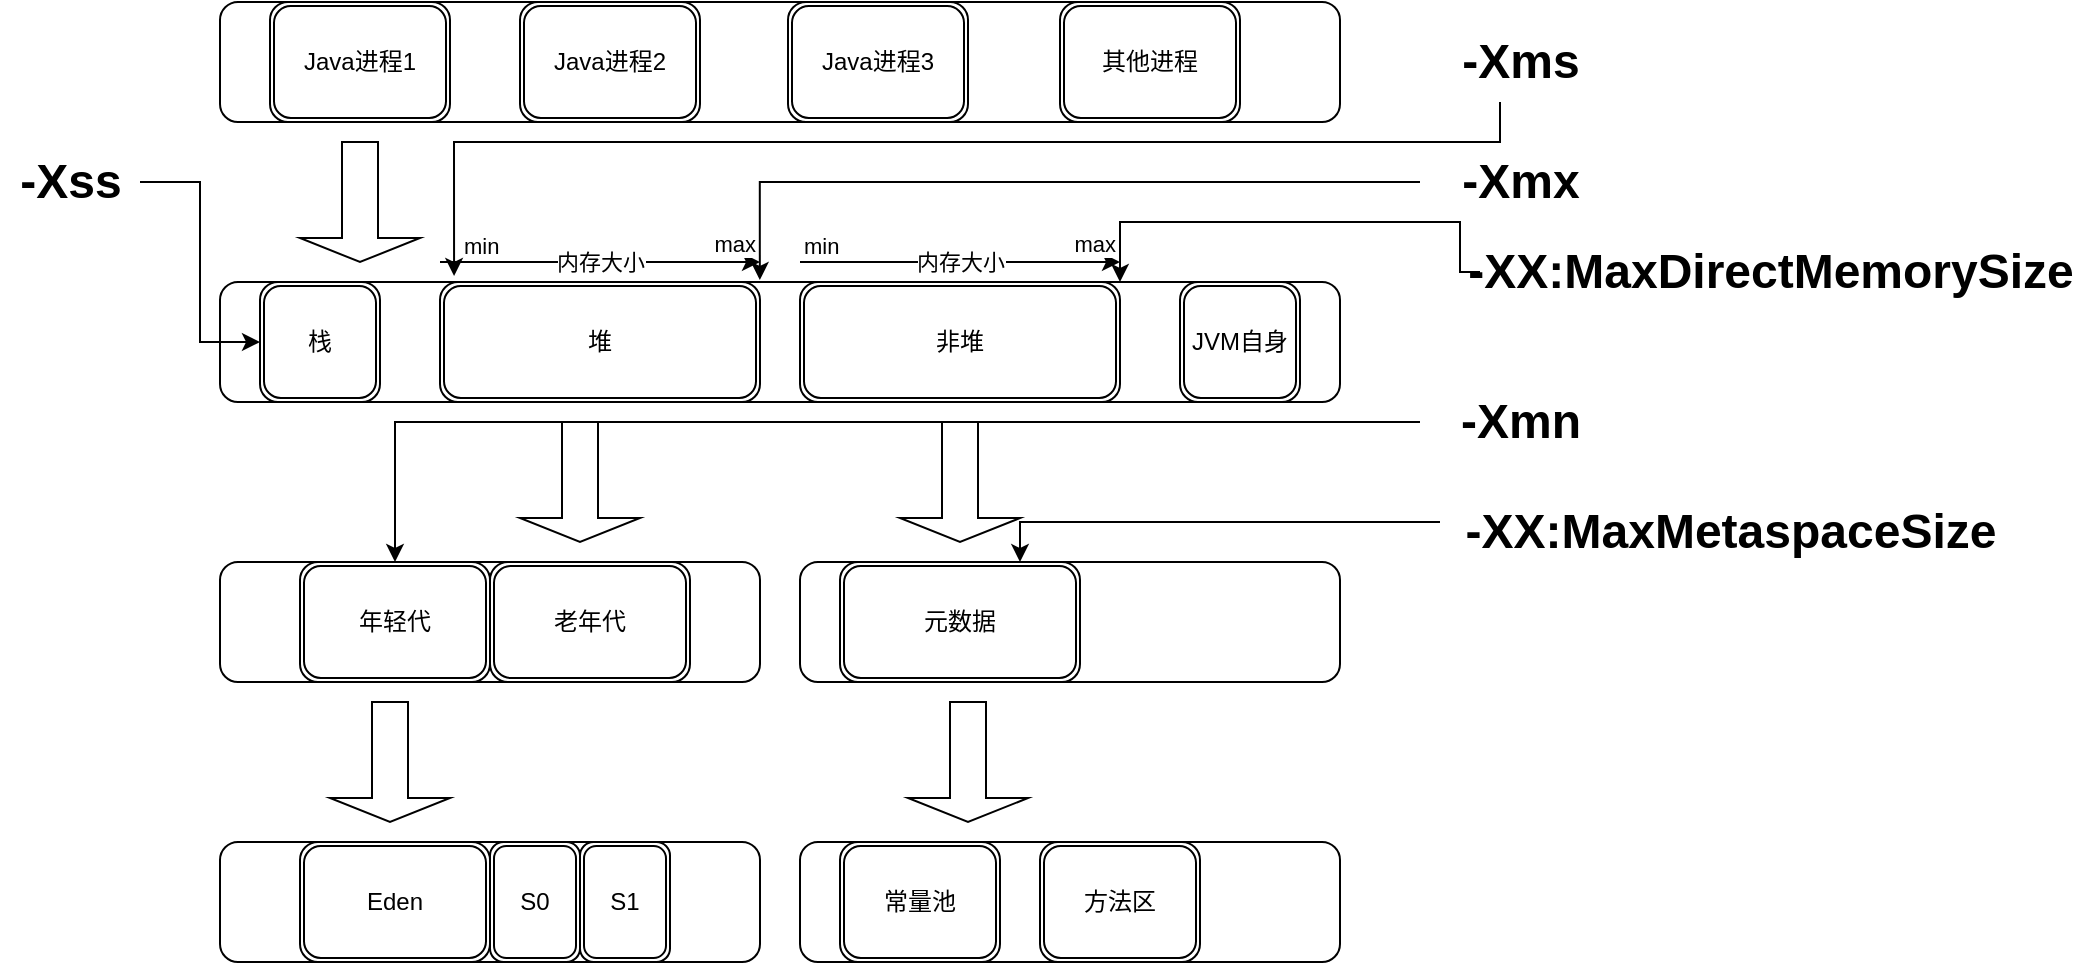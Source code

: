<mxfile version="13.8.5" type="github">
  <diagram id="prtHgNgQTEPvFCAcTncT" name="Page-1">
    <mxGraphModel dx="2013" dy="670" grid="1" gridSize="10" guides="1" tooltips="1" connect="1" arrows="1" fold="1" page="1" pageScale="1" pageWidth="827" pageHeight="1169" math="0" shadow="0">
      <root>
        <mxCell id="0" />
        <mxCell id="1" parent="0" />
        <mxCell id="ZL4VuRLNrD3prT4f6ZqY-1" value="" style="rounded=1;whiteSpace=wrap;html=1;" vertex="1" parent="1">
          <mxGeometry x="40" y="120" width="560" height="60" as="geometry" />
        </mxCell>
        <mxCell id="ZL4VuRLNrD3prT4f6ZqY-3" value="Java进程1" style="shape=ext;double=1;rounded=1;whiteSpace=wrap;html=1;" vertex="1" parent="1">
          <mxGeometry x="65" y="120" width="90" height="60" as="geometry" />
        </mxCell>
        <mxCell id="ZL4VuRLNrD3prT4f6ZqY-4" value="&lt;span&gt;Java进程2&lt;/span&gt;" style="shape=ext;double=1;rounded=1;whiteSpace=wrap;html=1;" vertex="1" parent="1">
          <mxGeometry x="190" y="120" width="90" height="60" as="geometry" />
        </mxCell>
        <mxCell id="ZL4VuRLNrD3prT4f6ZqY-5" value="&lt;span&gt;Java进程3&lt;/span&gt;" style="shape=ext;double=1;rounded=1;whiteSpace=wrap;html=1;" vertex="1" parent="1">
          <mxGeometry x="324" y="120" width="90" height="60" as="geometry" />
        </mxCell>
        <mxCell id="ZL4VuRLNrD3prT4f6ZqY-6" value="" style="rounded=1;whiteSpace=wrap;html=1;" vertex="1" parent="1">
          <mxGeometry x="40" y="260" width="560" height="60" as="geometry" />
        </mxCell>
        <mxCell id="ZL4VuRLNrD3prT4f6ZqY-7" value="栈" style="shape=ext;double=1;rounded=1;whiteSpace=wrap;html=1;" vertex="1" parent="1">
          <mxGeometry x="60" y="260" width="60" height="60" as="geometry" />
        </mxCell>
        <mxCell id="ZL4VuRLNrD3prT4f6ZqY-8" value="堆" style="shape=ext;double=1;rounded=1;whiteSpace=wrap;html=1;align=center;" vertex="1" parent="1">
          <mxGeometry x="150" y="260" width="160" height="60" as="geometry" />
        </mxCell>
        <mxCell id="ZL4VuRLNrD3prT4f6ZqY-9" value="非堆" style="shape=ext;double=1;rounded=1;whiteSpace=wrap;html=1;" vertex="1" parent="1">
          <mxGeometry x="330" y="260" width="160" height="60" as="geometry" />
        </mxCell>
        <mxCell id="ZL4VuRLNrD3prT4f6ZqY-10" value="JVM自身" style="shape=ext;double=1;rounded=1;whiteSpace=wrap;html=1;" vertex="1" parent="1">
          <mxGeometry x="520" y="260" width="60" height="60" as="geometry" />
        </mxCell>
        <mxCell id="ZL4VuRLNrD3prT4f6ZqY-12" value="Label" style="endArrow=classic;html=1;" edge="1" parent="1">
          <mxGeometry relative="1" as="geometry">
            <mxPoint x="150" y="250" as="sourcePoint" />
            <mxPoint x="310" y="250" as="targetPoint" />
            <Array as="points">
              <mxPoint x="230" y="250" />
            </Array>
          </mxGeometry>
        </mxCell>
        <mxCell id="ZL4VuRLNrD3prT4f6ZqY-13" value="内存大小" style="edgeLabel;resizable=0;html=1;align=center;verticalAlign=middle;" connectable="0" vertex="1" parent="ZL4VuRLNrD3prT4f6ZqY-12">
          <mxGeometry relative="1" as="geometry" />
        </mxCell>
        <mxCell id="ZL4VuRLNrD3prT4f6ZqY-14" value="min" style="edgeLabel;resizable=0;html=1;align=left;verticalAlign=bottom;" connectable="0" vertex="1" parent="ZL4VuRLNrD3prT4f6ZqY-12">
          <mxGeometry x="-1" relative="1" as="geometry">
            <mxPoint x="10" as="offset" />
          </mxGeometry>
        </mxCell>
        <mxCell id="ZL4VuRLNrD3prT4f6ZqY-15" value="max" style="edgeLabel;resizable=0;html=1;align=right;verticalAlign=bottom;" connectable="0" vertex="1" parent="ZL4VuRLNrD3prT4f6ZqY-12">
          <mxGeometry x="1" relative="1" as="geometry">
            <mxPoint x="-2" y="-1" as="offset" />
          </mxGeometry>
        </mxCell>
        <mxCell id="ZL4VuRLNrD3prT4f6ZqY-16" value="" style="shape=singleArrow;direction=south;whiteSpace=wrap;html=1;" vertex="1" parent="1">
          <mxGeometry x="80" y="190" width="60" height="60" as="geometry" />
        </mxCell>
        <mxCell id="ZL4VuRLNrD3prT4f6ZqY-17" value="其他进程" style="shape=ext;double=1;rounded=1;whiteSpace=wrap;html=1;" vertex="1" parent="1">
          <mxGeometry x="460" y="120" width="90" height="60" as="geometry" />
        </mxCell>
        <mxCell id="ZL4VuRLNrD3prT4f6ZqY-19" value="" style="rounded=1;whiteSpace=wrap;html=1;" vertex="1" parent="1">
          <mxGeometry x="40" y="400" width="270" height="60" as="geometry" />
        </mxCell>
        <mxCell id="ZL4VuRLNrD3prT4f6ZqY-21" value="年轻代" style="shape=ext;double=1;rounded=1;whiteSpace=wrap;html=1;align=center;" vertex="1" parent="1">
          <mxGeometry x="80" y="400" width="95" height="60" as="geometry" />
        </mxCell>
        <mxCell id="ZL4VuRLNrD3prT4f6ZqY-22" value="老年代" style="shape=ext;double=1;rounded=1;whiteSpace=wrap;html=1;" vertex="1" parent="1">
          <mxGeometry x="175" y="400" width="100" height="60" as="geometry" />
        </mxCell>
        <mxCell id="ZL4VuRLNrD3prT4f6ZqY-25" value="" style="rounded=1;whiteSpace=wrap;html=1;" vertex="1" parent="1">
          <mxGeometry x="330" y="400" width="270" height="60" as="geometry" />
        </mxCell>
        <mxCell id="ZL4VuRLNrD3prT4f6ZqY-26" value="元数据" style="shape=ext;double=1;rounded=1;whiteSpace=wrap;html=1;" vertex="1" parent="1">
          <mxGeometry x="350" y="400" width="120" height="60" as="geometry" />
        </mxCell>
        <mxCell id="ZL4VuRLNrD3prT4f6ZqY-29" value="" style="shape=singleArrow;direction=south;whiteSpace=wrap;html=1;" vertex="1" parent="1">
          <mxGeometry x="190" y="330" width="60" height="60" as="geometry" />
        </mxCell>
        <mxCell id="ZL4VuRLNrD3prT4f6ZqY-30" value="" style="shape=singleArrow;direction=south;whiteSpace=wrap;html=1;" vertex="1" parent="1">
          <mxGeometry x="380" y="330" width="60" height="60" as="geometry" />
        </mxCell>
        <mxCell id="ZL4VuRLNrD3prT4f6ZqY-31" value="" style="rounded=1;whiteSpace=wrap;html=1;" vertex="1" parent="1">
          <mxGeometry x="40" y="540" width="270" height="60" as="geometry" />
        </mxCell>
        <mxCell id="ZL4VuRLNrD3prT4f6ZqY-32" value="Eden" style="shape=ext;double=1;rounded=1;whiteSpace=wrap;html=1;align=center;" vertex="1" parent="1">
          <mxGeometry x="80" y="540" width="95" height="60" as="geometry" />
        </mxCell>
        <mxCell id="ZL4VuRLNrD3prT4f6ZqY-33" value="S0" style="shape=ext;double=1;rounded=1;whiteSpace=wrap;html=1;" vertex="1" parent="1">
          <mxGeometry x="175" y="540" width="45" height="60" as="geometry" />
        </mxCell>
        <mxCell id="ZL4VuRLNrD3prT4f6ZqY-34" value="S1" style="shape=ext;double=1;rounded=1;whiteSpace=wrap;html=1;" vertex="1" parent="1">
          <mxGeometry x="220" y="540" width="45" height="60" as="geometry" />
        </mxCell>
        <mxCell id="ZL4VuRLNrD3prT4f6ZqY-35" value="" style="shape=singleArrow;direction=south;whiteSpace=wrap;html=1;" vertex="1" parent="1">
          <mxGeometry x="95" y="470" width="60" height="60" as="geometry" />
        </mxCell>
        <mxCell id="ZL4VuRLNrD3prT4f6ZqY-36" value="" style="rounded=1;whiteSpace=wrap;html=1;" vertex="1" parent="1">
          <mxGeometry x="330" y="540" width="270" height="60" as="geometry" />
        </mxCell>
        <mxCell id="ZL4VuRLNrD3prT4f6ZqY-39" value="方法区" style="shape=ext;double=1;rounded=1;whiteSpace=wrap;html=1;" vertex="1" parent="1">
          <mxGeometry x="450" y="540" width="80" height="60" as="geometry" />
        </mxCell>
        <mxCell id="ZL4VuRLNrD3prT4f6ZqY-41" value="常量池" style="shape=ext;double=1;rounded=1;whiteSpace=wrap;html=1;" vertex="1" parent="1">
          <mxGeometry x="350" y="540" width="80" height="60" as="geometry" />
        </mxCell>
        <mxCell id="ZL4VuRLNrD3prT4f6ZqY-43" value="" style="shape=singleArrow;direction=south;whiteSpace=wrap;html=1;" vertex="1" parent="1">
          <mxGeometry x="384" y="470" width="60" height="60" as="geometry" />
        </mxCell>
        <mxCell id="ZL4VuRLNrD3prT4f6ZqY-62" style="edgeStyle=orthogonalEdgeStyle;rounded=0;orthogonalLoop=1;jettySize=auto;html=1;entryX=0.044;entryY=-0.05;entryDx=0;entryDy=0;entryPerimeter=0;" edge="1" parent="1" source="ZL4VuRLNrD3prT4f6ZqY-60" target="ZL4VuRLNrD3prT4f6ZqY-8">
          <mxGeometry relative="1" as="geometry">
            <Array as="points">
              <mxPoint x="680" y="190" />
              <mxPoint x="157" y="190" />
            </Array>
          </mxGeometry>
        </mxCell>
        <mxCell id="ZL4VuRLNrD3prT4f6ZqY-60" value="-Xms" style="text;strokeColor=none;fillColor=none;html=1;fontSize=24;fontStyle=1;verticalAlign=middle;align=center;" vertex="1" parent="1">
          <mxGeometry x="640" y="130" width="100" height="40" as="geometry" />
        </mxCell>
        <mxCell id="ZL4VuRLNrD3prT4f6ZqY-63" style="edgeStyle=orthogonalEdgeStyle;rounded=0;orthogonalLoop=1;jettySize=auto;html=1;entryX=0.482;entryY=-0.017;entryDx=0;entryDy=0;entryPerimeter=0;" edge="1" parent="1" source="ZL4VuRLNrD3prT4f6ZqY-61" target="ZL4VuRLNrD3prT4f6ZqY-6">
          <mxGeometry relative="1" as="geometry" />
        </mxCell>
        <mxCell id="ZL4VuRLNrD3prT4f6ZqY-61" value="-Xmx" style="text;strokeColor=none;fillColor=none;html=1;fontSize=24;fontStyle=1;verticalAlign=middle;align=center;" vertex="1" parent="1">
          <mxGeometry x="640" y="190" width="100" height="40" as="geometry" />
        </mxCell>
        <mxCell id="ZL4VuRLNrD3prT4f6ZqY-65" style="edgeStyle=orthogonalEdgeStyle;rounded=0;orthogonalLoop=1;jettySize=auto;html=1;entryX=0.5;entryY=0;entryDx=0;entryDy=0;" edge="1" parent="1" source="ZL4VuRLNrD3prT4f6ZqY-64" target="ZL4VuRLNrD3prT4f6ZqY-21">
          <mxGeometry relative="1" as="geometry">
            <mxPoint x="140" y="380" as="targetPoint" />
          </mxGeometry>
        </mxCell>
        <mxCell id="ZL4VuRLNrD3prT4f6ZqY-64" value="-Xmn" style="text;strokeColor=none;fillColor=none;html=1;fontSize=24;fontStyle=1;verticalAlign=middle;align=center;" vertex="1" parent="1">
          <mxGeometry x="640" y="310" width="100" height="40" as="geometry" />
        </mxCell>
        <mxCell id="ZL4VuRLNrD3prT4f6ZqY-67" value="" style="edgeStyle=orthogonalEdgeStyle;rounded=0;orthogonalLoop=1;jettySize=auto;html=1;entryX=0.75;entryY=0;entryDx=0;entryDy=0;" edge="1" parent="1" source="ZL4VuRLNrD3prT4f6ZqY-66" target="ZL4VuRLNrD3prT4f6ZqY-26">
          <mxGeometry relative="1" as="geometry">
            <Array as="points">
              <mxPoint x="440" y="380" />
            </Array>
          </mxGeometry>
        </mxCell>
        <mxCell id="ZL4VuRLNrD3prT4f6ZqY-66" value="&lt;p class=&quot;p1&quot; style=&quot;margin: 0px ; font-weight: 400 ; font-stretch: normal ; font-size: 21px ; line-height: normal ; font-family: &amp;#34;pingfang sc light&amp;#34; ; color: rgb(55 , 52 , 46)&quot;&gt;&lt;/p&gt;-XX:MaxMetaspaceSize" style="text;strokeColor=none;fillColor=none;html=1;fontSize=24;fontStyle=1;verticalAlign=middle;align=center;" vertex="1" parent="1">
          <mxGeometry x="650" y="360" width="290" height="50" as="geometry" />
        </mxCell>
        <mxCell id="ZL4VuRLNrD3prT4f6ZqY-69" value="" style="edgeStyle=orthogonalEdgeStyle;rounded=0;orthogonalLoop=1;jettySize=auto;html=1;exitX=0;exitY=0.5;exitDx=0;exitDy=0;" edge="1" parent="1" source="ZL4VuRLNrD3prT4f6ZqY-68" target="ZL4VuRLNrD3prT4f6ZqY-9">
          <mxGeometry relative="1" as="geometry">
            <mxPoint x="620" y="230" as="sourcePoint" />
            <mxPoint x="410" y="255" as="targetPoint" />
            <Array as="points">
              <mxPoint x="660" y="230" />
              <mxPoint x="490" y="230" />
            </Array>
          </mxGeometry>
        </mxCell>
        <mxCell id="ZL4VuRLNrD3prT4f6ZqY-68" value="&lt;p class=&quot;p1&quot; style=&quot;margin: 0px ; font-weight: 400 ; font-stretch: normal ; font-size: 21px ; line-height: normal ; font-family: &amp;#34;pingfang sc light&amp;#34; ; color: rgb(55 , 52 , 46)&quot;&gt;&lt;/p&gt;-XX:MaxDirectMemorySize" style="text;strokeColor=none;fillColor=none;html=1;fontSize=24;fontStyle=1;verticalAlign=middle;align=center;" vertex="1" parent="1">
          <mxGeometry x="670" y="230" width="290" height="50" as="geometry" />
        </mxCell>
        <mxCell id="ZL4VuRLNrD3prT4f6ZqY-71" value="Label" style="endArrow=classic;html=1;" edge="1" parent="1">
          <mxGeometry relative="1" as="geometry">
            <mxPoint x="330" y="250" as="sourcePoint" />
            <mxPoint x="490" y="250" as="targetPoint" />
            <Array as="points">
              <mxPoint x="410" y="250" />
            </Array>
          </mxGeometry>
        </mxCell>
        <mxCell id="ZL4VuRLNrD3prT4f6ZqY-72" value="内存大小" style="edgeLabel;resizable=0;html=1;align=center;verticalAlign=middle;" connectable="0" vertex="1" parent="ZL4VuRLNrD3prT4f6ZqY-71">
          <mxGeometry relative="1" as="geometry" />
        </mxCell>
        <mxCell id="ZL4VuRLNrD3prT4f6ZqY-73" value="min" style="edgeLabel;resizable=0;html=1;align=left;verticalAlign=bottom;" connectable="0" vertex="1" parent="ZL4VuRLNrD3prT4f6ZqY-71">
          <mxGeometry x="-1" relative="1" as="geometry">
            <mxPoint as="offset" />
          </mxGeometry>
        </mxCell>
        <mxCell id="ZL4VuRLNrD3prT4f6ZqY-74" value="max" style="edgeLabel;resizable=0;html=1;align=right;verticalAlign=bottom;" connectable="0" vertex="1" parent="ZL4VuRLNrD3prT4f6ZqY-71">
          <mxGeometry x="1" relative="1" as="geometry">
            <mxPoint x="-2" y="-1" as="offset" />
          </mxGeometry>
        </mxCell>
        <mxCell id="ZL4VuRLNrD3prT4f6ZqY-82" style="edgeStyle=orthogonalEdgeStyle;rounded=0;orthogonalLoop=1;jettySize=auto;html=1;entryX=0;entryY=0.5;entryDx=0;entryDy=0;" edge="1" parent="1" source="ZL4VuRLNrD3prT4f6ZqY-79" target="ZL4VuRLNrD3prT4f6ZqY-7">
          <mxGeometry relative="1" as="geometry" />
        </mxCell>
        <mxCell id="ZL4VuRLNrD3prT4f6ZqY-79" value="-Xss" style="text;strokeColor=none;fillColor=none;html=1;fontSize=24;fontStyle=1;verticalAlign=middle;align=center;" vertex="1" parent="1">
          <mxGeometry x="-70" y="190" width="70" height="40" as="geometry" />
        </mxCell>
      </root>
    </mxGraphModel>
  </diagram>
</mxfile>
